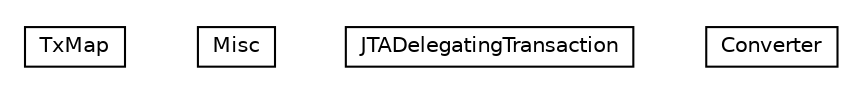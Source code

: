 #!/usr/local/bin/dot
#
# Class diagram 
# Generated by UMLGraph version 5.1 (http://www.umlgraph.org/)
#

digraph G {
	edge [fontname="Helvetica",fontsize=10,labelfontname="Helvetica",labelfontsize=10];
	node [fontname="Helvetica",fontsize=10,shape=plaintext];
	nodesep=0.25;
	ranksep=0.5;
	// pt.ist.fenixframework.util.TxMap
	c1327 [label=<<table title="pt.ist.fenixframework.util.TxMap" border="0" cellborder="1" cellspacing="0" cellpadding="2" port="p" href="./TxMap.html">
		<tr><td><table border="0" cellspacing="0" cellpadding="1">
<tr><td align="center" balign="center"> TxMap </td></tr>
		</table></td></tr>
		</table>>, fontname="Helvetica", fontcolor="black", fontsize=10.0];
	// pt.ist.fenixframework.util.Misc
	c1328 [label=<<table title="pt.ist.fenixframework.util.Misc" border="0" cellborder="1" cellspacing="0" cellpadding="2" port="p" href="./Misc.html">
		<tr><td><table border="0" cellspacing="0" cellpadding="1">
<tr><td align="center" balign="center"> Misc </td></tr>
		</table></td></tr>
		</table>>, fontname="Helvetica", fontcolor="black", fontsize=10.0];
	// pt.ist.fenixframework.util.JTADelegatingTransaction
	c1329 [label=<<table title="pt.ist.fenixframework.util.JTADelegatingTransaction" border="0" cellborder="1" cellspacing="0" cellpadding="2" port="p" href="./JTADelegatingTransaction.html">
		<tr><td><table border="0" cellspacing="0" cellpadding="1">
<tr><td align="center" balign="center"> JTADelegatingTransaction </td></tr>
		</table></td></tr>
		</table>>, fontname="Helvetica", fontcolor="black", fontsize=10.0];
	// pt.ist.fenixframework.util.Converter
	c1330 [label=<<table title="pt.ist.fenixframework.util.Converter" border="0" cellborder="1" cellspacing="0" cellpadding="2" port="p" href="./Converter.html">
		<tr><td><table border="0" cellspacing="0" cellpadding="1">
<tr><td align="center" balign="center"> Converter </td></tr>
		</table></td></tr>
		</table>>, fontname="Helvetica", fontcolor="black", fontsize=10.0];
}

